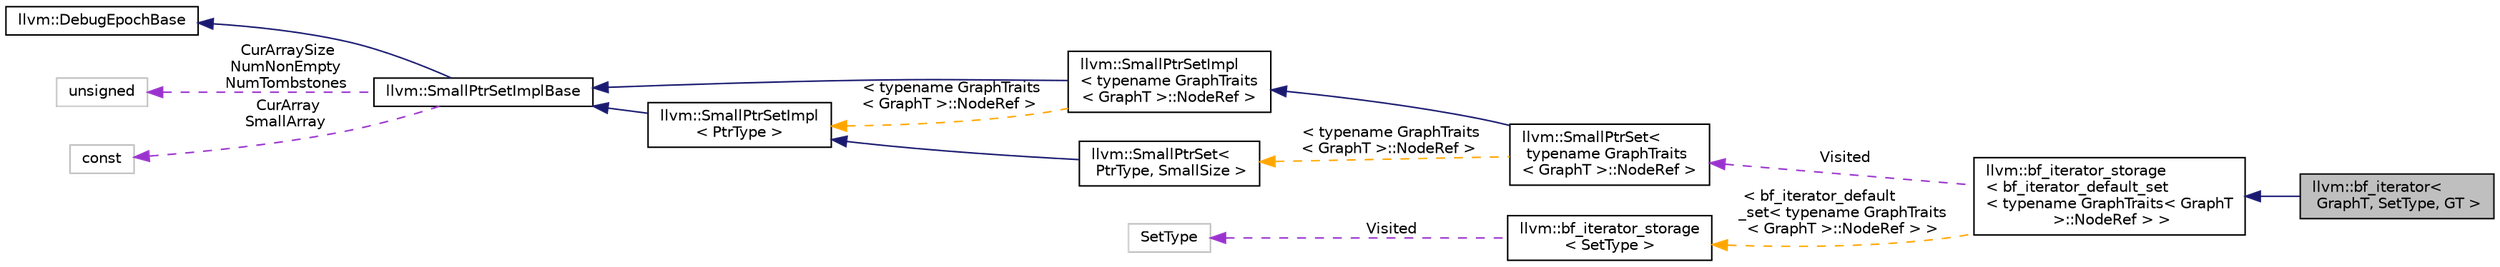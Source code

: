 digraph "llvm::bf_iterator&lt; GraphT, SetType, GT &gt;"
{
 // LATEX_PDF_SIZE
  bgcolor="transparent";
  edge [fontname="Helvetica",fontsize="10",labelfontname="Helvetica",labelfontsize="10"];
  node [fontname="Helvetica",fontsize="10",shape=record];
  rankdir="LR";
  Node1 [label="llvm::bf_iterator\<\l GraphT, SetType, GT \>",height=0.2,width=0.4,color="black", fillcolor="grey75", style="filled", fontcolor="black",tooltip=" "];
  Node2 -> Node1 [dir="back",color="midnightblue",fontsize="10",style="solid",fontname="Helvetica"];
  Node2 [label="llvm::bf_iterator_storage\l\< bf_iterator_default_set\l\< typename GraphTraits\< GraphT\l \>::NodeRef \> \>",height=0.2,width=0.4,color="black",URL="$classllvm_1_1bf__iterator__storage.html",tooltip=" "];
  Node3 -> Node2 [dir="back",color="darkorchid3",fontsize="10",style="dashed",label=" Visited" ,fontname="Helvetica"];
  Node3 [label="llvm::SmallPtrSet\<\l typename GraphTraits\l\< GraphT \>::NodeRef \>",height=0.2,width=0.4,color="black",URL="$classllvm_1_1SmallPtrSet.html",tooltip=" "];
  Node4 -> Node3 [dir="back",color="midnightblue",fontsize="10",style="solid",fontname="Helvetica"];
  Node4 [label="llvm::SmallPtrSetImpl\l\< typename GraphTraits\l\< GraphT \>::NodeRef \>",height=0.2,width=0.4,color="black",URL="$classllvm_1_1SmallPtrSetImpl.html",tooltip=" "];
  Node5 -> Node4 [dir="back",color="midnightblue",fontsize="10",style="solid",fontname="Helvetica"];
  Node5 [label="llvm::SmallPtrSetImplBase",height=0.2,width=0.4,color="black",URL="$classllvm_1_1SmallPtrSetImplBase.html",tooltip="SmallPtrSetImplBase - This is the common code shared among all the SmallPtrSet<>'s,..."];
  Node6 -> Node5 [dir="back",color="midnightblue",fontsize="10",style="solid",fontname="Helvetica"];
  Node6 [label="llvm::DebugEpochBase",height=0.2,width=0.4,color="black",URL="$classllvm_1_1DebugEpochBase.html",tooltip="A base class for data structure classes wishing to make iterators (\"handles\") pointing into themselve..."];
  Node7 -> Node5 [dir="back",color="darkorchid3",fontsize="10",style="dashed",label=" CurArraySize\nNumNonEmpty\nNumTombstones" ,fontname="Helvetica"];
  Node7 [label="unsigned",height=0.2,width=0.4,color="grey75",tooltip=" "];
  Node8 -> Node5 [dir="back",color="darkorchid3",fontsize="10",style="dashed",label=" CurArray\nSmallArray" ,fontname="Helvetica"];
  Node8 [label="const",height=0.2,width=0.4,color="grey75",tooltip=" "];
  Node9 -> Node4 [dir="back",color="orange",fontsize="10",style="dashed",label=" \< typename GraphTraits\l\< GraphT \>::NodeRef \>" ,fontname="Helvetica"];
  Node9 [label="llvm::SmallPtrSetImpl\l\< PtrType \>",height=0.2,width=0.4,color="black",URL="$classllvm_1_1SmallPtrSetImpl.html",tooltip="A templated base class for SmallPtrSet which provides the typesafe interface that is common across al..."];
  Node5 -> Node9 [dir="back",color="midnightblue",fontsize="10",style="solid",fontname="Helvetica"];
  Node10 -> Node3 [dir="back",color="orange",fontsize="10",style="dashed",label=" \< typename GraphTraits\l\< GraphT \>::NodeRef \>" ,fontname="Helvetica"];
  Node10 [label="llvm::SmallPtrSet\<\l PtrType, SmallSize \>",height=0.2,width=0.4,color="black",URL="$classllvm_1_1SmallPtrSet.html",tooltip="SmallPtrSet - This class implements a set which is optimized for holding SmallSize or less elements."];
  Node9 -> Node10 [dir="back",color="midnightblue",fontsize="10",style="solid",fontname="Helvetica"];
  Node11 -> Node2 [dir="back",color="orange",fontsize="10",style="dashed",label=" \< bf_iterator_default\l_set\< typename GraphTraits\l\< GraphT \>::NodeRef \> \>" ,fontname="Helvetica"];
  Node11 [label="llvm::bf_iterator_storage\l\< SetType \>",height=0.2,width=0.4,color="black",URL="$classllvm_1_1bf__iterator__storage.html",tooltip=" "];
  Node12 -> Node11 [dir="back",color="darkorchid3",fontsize="10",style="dashed",label=" Visited" ,fontname="Helvetica"];
  Node12 [label="SetType",height=0.2,width=0.4,color="grey75",tooltip=" "];
}

